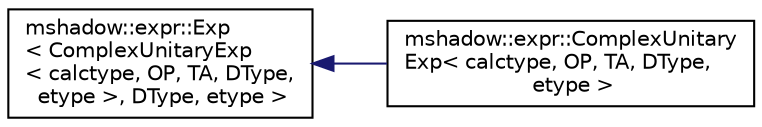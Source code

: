 digraph "Graphical Class Hierarchy"
{
 // LATEX_PDF_SIZE
  edge [fontname="Helvetica",fontsize="10",labelfontname="Helvetica",labelfontsize="10"];
  node [fontname="Helvetica",fontsize="10",shape=record];
  rankdir="LR";
  Node0 [label="mshadow::expr::Exp\l\< ComplexUnitaryExp\l\< calctype, OP, TA, DType,\l etype \>, DType, etype \>",height=0.2,width=0.4,color="black", fillcolor="white", style="filled",URL="$structmshadow_1_1expr_1_1Exp.html",tooltip=" "];
  Node0 -> Node1 [dir="back",color="midnightblue",fontsize="10",style="solid",fontname="Helvetica"];
  Node1 [label="mshadow::expr::ComplexUnitary\lExp\< calctype, OP, TA, DType,\l etype \>",height=0.2,width=0.4,color="black", fillcolor="white", style="filled",URL="$structmshadow_1_1expr_1_1ComplexUnitaryExp.html",tooltip="compute conj(src) where src is a complex tensor"];
}
